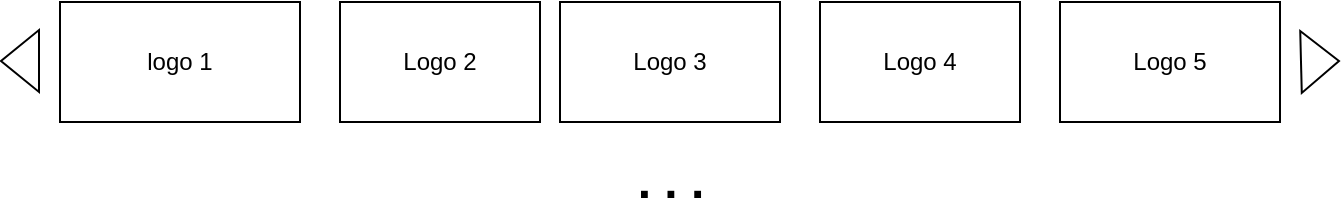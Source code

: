 <mxfile version="22.1.3" type="device">
  <diagram name="Page-1" id="oit_1julGFqI6oK9F4lP">
    <mxGraphModel dx="1426" dy="803" grid="1" gridSize="10" guides="1" tooltips="1" connect="1" arrows="1" fold="1" page="1" pageScale="1" pageWidth="850" pageHeight="1100" math="0" shadow="0">
      <root>
        <mxCell id="0" />
        <mxCell id="1" parent="0" />
        <mxCell id="qeGmMF54fT7G0q_B0uXI-1" value="logo 1" style="rounded=0;whiteSpace=wrap;html=1;" parent="1" vertex="1">
          <mxGeometry x="90" y="580" width="120" height="60" as="geometry" />
        </mxCell>
        <mxCell id="qeGmMF54fT7G0q_B0uXI-2" value="Logo 2" style="rounded=0;whiteSpace=wrap;html=1;" parent="1" vertex="1">
          <mxGeometry x="230" y="580" width="100" height="60" as="geometry" />
        </mxCell>
        <mxCell id="qeGmMF54fT7G0q_B0uXI-3" value="Logo 3" style="rounded=0;whiteSpace=wrap;html=1;" parent="1" vertex="1">
          <mxGeometry x="340" y="580" width="110" height="60" as="geometry" />
        </mxCell>
        <mxCell id="qeGmMF54fT7G0q_B0uXI-4" value="Logo 4" style="rounded=0;whiteSpace=wrap;html=1;" parent="1" vertex="1">
          <mxGeometry x="470" y="580" width="100" height="60" as="geometry" />
        </mxCell>
        <mxCell id="qeGmMF54fT7G0q_B0uXI-5" value="Logo 5" style="rounded=0;whiteSpace=wrap;html=1;" parent="1" vertex="1">
          <mxGeometry x="590" y="580" width="110" height="60" as="geometry" />
        </mxCell>
        <mxCell id="qeGmMF54fT7G0q_B0uXI-7" value="" style="shape=flexArrow;endArrow=classic;html=1;rounded=0;" parent="1" edge="1">
          <mxGeometry width="50" height="50" relative="1" as="geometry">
            <mxPoint x="710" y="610" as="sourcePoint" />
            <mxPoint x="730" y="609.5" as="targetPoint" />
          </mxGeometry>
        </mxCell>
        <mxCell id="qeGmMF54fT7G0q_B0uXI-8" value="" style="shape=flexArrow;endArrow=classic;html=1;rounded=0;" parent="1" edge="1">
          <mxGeometry width="50" height="50" relative="1" as="geometry">
            <mxPoint x="80" y="609.5" as="sourcePoint" />
            <mxPoint x="60" y="609.5" as="targetPoint" />
          </mxGeometry>
        </mxCell>
        <mxCell id="qeGmMF54fT7G0q_B0uXI-10" value=". . ." style="text;strokeColor=none;fillColor=none;html=1;fontSize=24;fontStyle=1;verticalAlign=middle;align=center;" parent="1" vertex="1">
          <mxGeometry x="345" y="650" width="100" height="40" as="geometry" />
        </mxCell>
      </root>
    </mxGraphModel>
  </diagram>
</mxfile>
